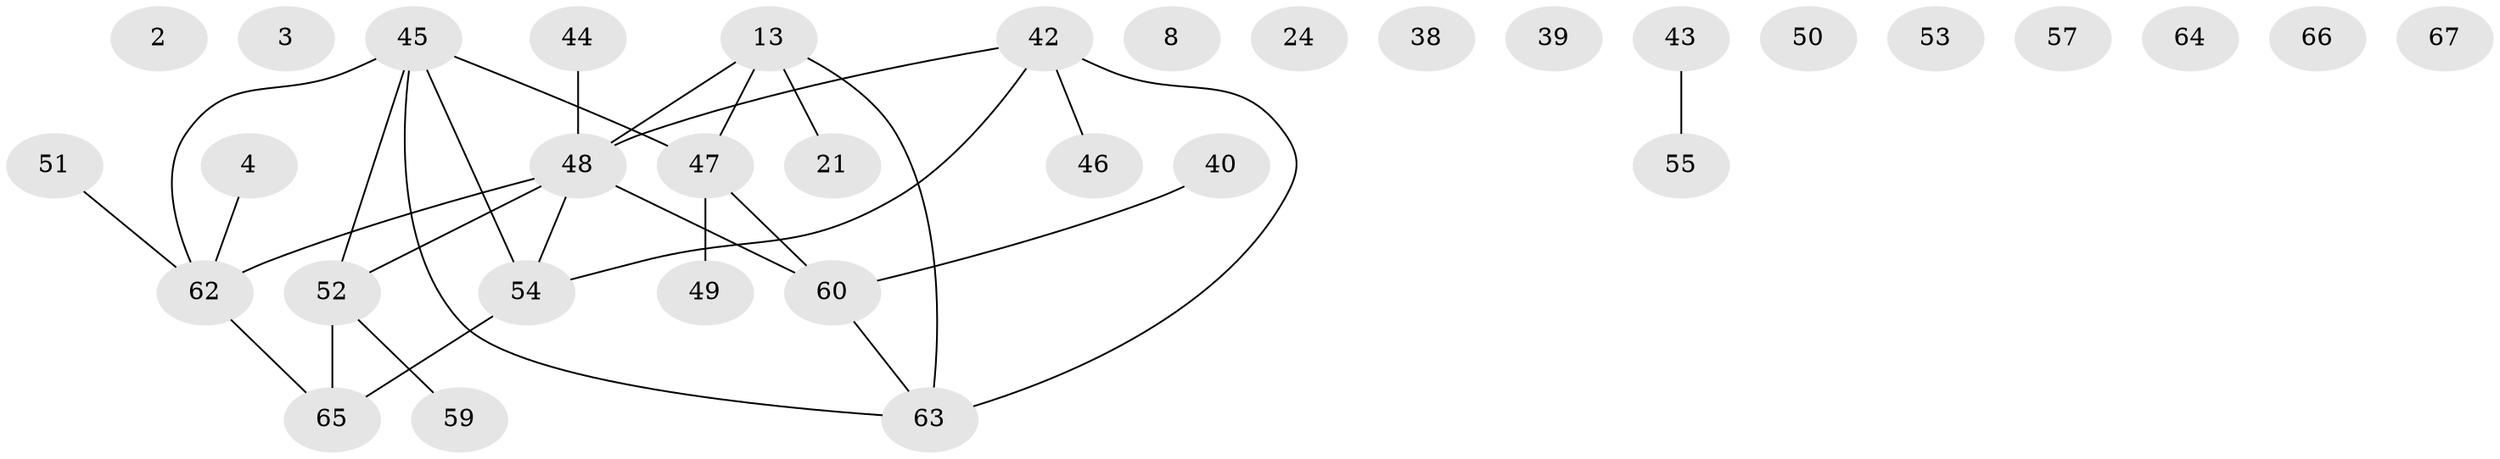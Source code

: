 // original degree distribution, {4: 0.07462686567164178, 0: 0.1791044776119403, 1: 0.23880597014925373, 7: 0.014925373134328358, 2: 0.208955223880597, 3: 0.208955223880597, 6: 0.029850746268656716, 5: 0.04477611940298507}
// Generated by graph-tools (version 1.1) at 2025/39/03/09/25 04:39:58]
// undirected, 33 vertices, 29 edges
graph export_dot {
graph [start="1"]
  node [color=gray90,style=filled];
  2;
  3;
  4;
  8;
  13 [super="+1"];
  21;
  24;
  38;
  39;
  40;
  42 [super="+32+33"];
  43;
  44;
  45 [super="+5"];
  46;
  47;
  48 [super="+28+35+37"];
  49;
  50;
  51 [super="+12"];
  52 [super="+15"];
  53;
  54 [super="+9+7"];
  55;
  57;
  59;
  60 [super="+34+20"];
  62 [super="+61"];
  63 [super="+22+41+31"];
  64;
  65 [super="+36"];
  66;
  67;
  4 -- 62;
  13 -- 47 [weight=2];
  13 -- 21;
  13 -- 63 [weight=2];
  13 -- 48;
  40 -- 60;
  42 -- 54;
  42 -- 63;
  42 -- 48;
  42 -- 46;
  43 -- 55;
  44 -- 48;
  45 -- 47 [weight=2];
  45 -- 63;
  45 -- 52;
  45 -- 62 [weight=2];
  45 -- 54;
  47 -- 49;
  47 -- 60;
  48 -- 62 [weight=2];
  48 -- 60;
  48 -- 52;
  48 -- 54;
  51 -- 62;
  52 -- 59;
  52 -- 65;
  54 -- 65 [weight=2];
  60 -- 63;
  62 -- 65;
}
